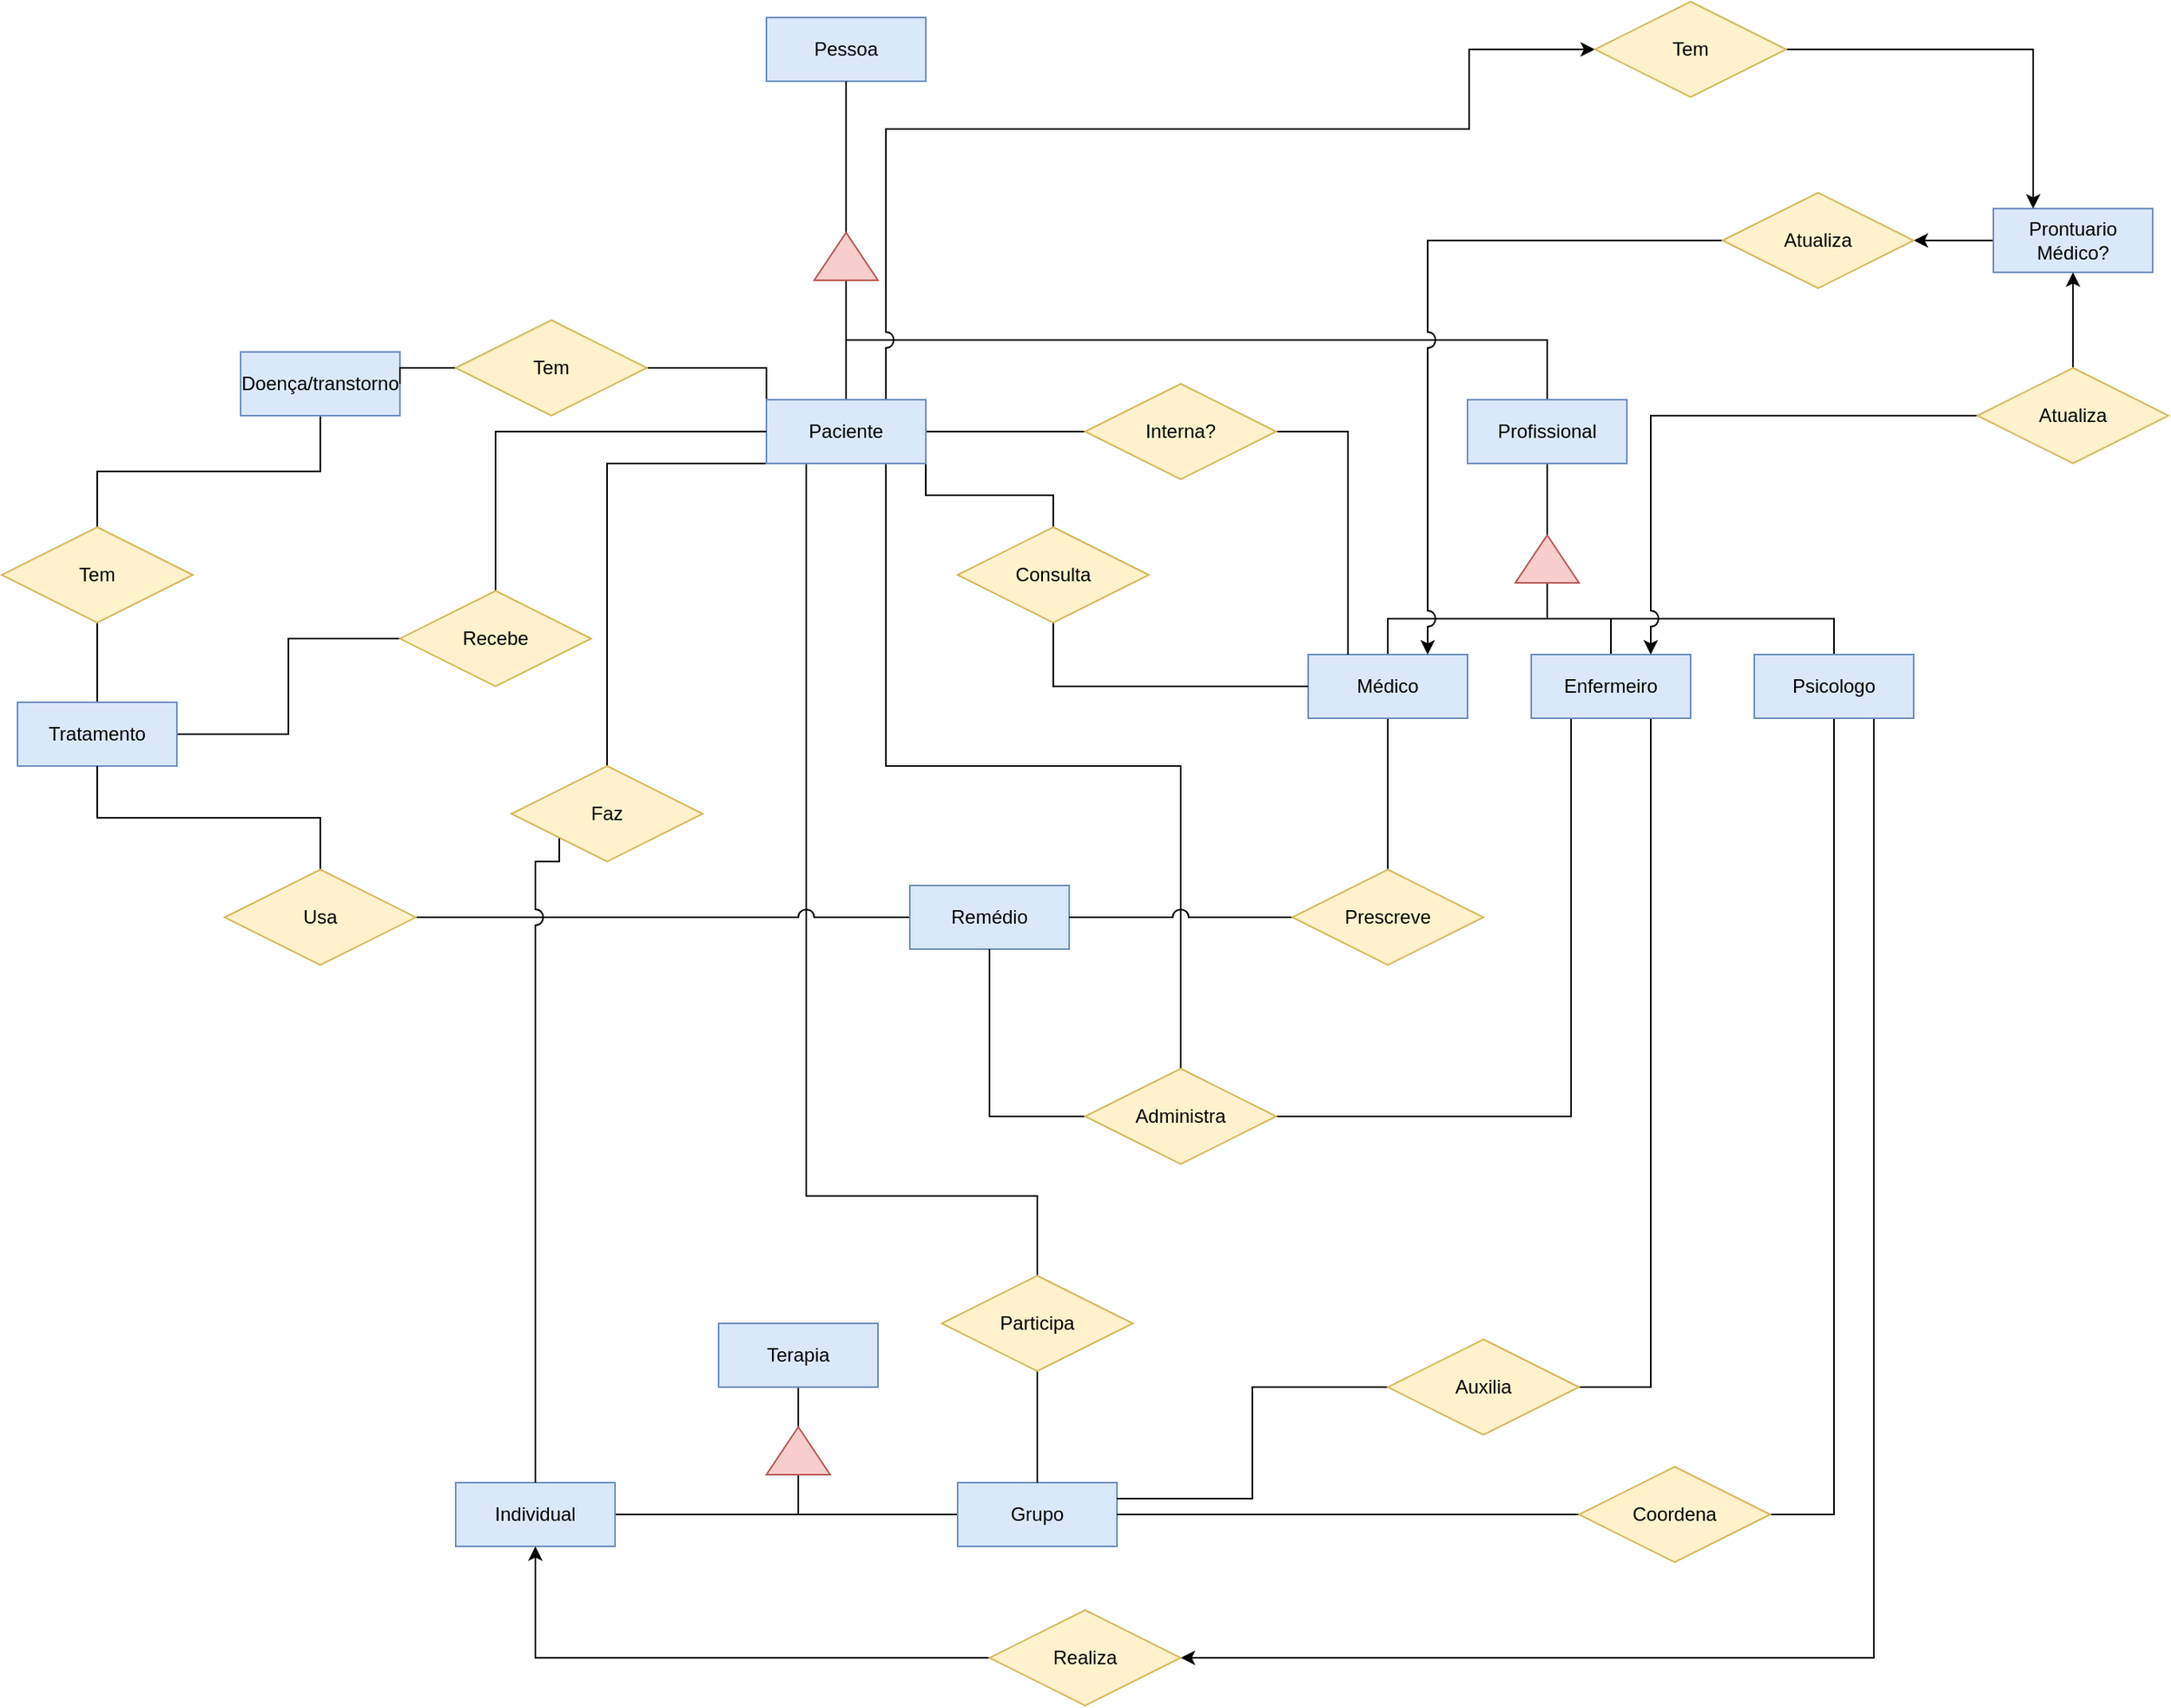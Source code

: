 <mxfile version="21.6.9" type="github">
  <diagram name="Página-1" id="hxpffWOmAhd4Fq2h1v_2">
    <mxGraphModel dx="2327" dy="820" grid="1" gridSize="10" guides="1" tooltips="1" connect="1" arrows="1" fold="1" page="1" pageScale="1" pageWidth="827" pageHeight="1169" math="0" shadow="0">
      <root>
        <mxCell id="0" />
        <mxCell id="1" parent="0" />
        <mxCell id="47JgMyX84QSmUCx375vm-1" value="Pessoa" style="whiteSpace=wrap;html=1;align=center;fillColor=#dae8fc;strokeColor=#6c8ebf;" parent="1" vertex="1">
          <mxGeometry x="160" y="40" width="100" height="40" as="geometry" />
        </mxCell>
        <mxCell id="47JgMyX84QSmUCx375vm-4" style="edgeStyle=orthogonalEdgeStyle;rounded=0;orthogonalLoop=1;jettySize=auto;html=1;exitX=1;exitY=0.5;exitDx=0;exitDy=0;entryX=0.5;entryY=1;entryDx=0;entryDy=0;endArrow=none;endFill=0;" parent="1" source="47JgMyX84QSmUCx375vm-3" target="47JgMyX84QSmUCx375vm-1" edge="1">
          <mxGeometry relative="1" as="geometry">
            <mxPoint x="210" y="185" as="sourcePoint" />
            <mxPoint x="210" y="90" as="targetPoint" />
          </mxGeometry>
        </mxCell>
        <mxCell id="47JgMyX84QSmUCx375vm-15" style="edgeStyle=orthogonalEdgeStyle;rounded=0;orthogonalLoop=1;jettySize=auto;html=1;exitX=0;exitY=0.5;exitDx=0;exitDy=0;endArrow=none;endFill=0;entryX=0.5;entryY=0;entryDx=0;entryDy=0;" parent="1" source="47JgMyX84QSmUCx375vm-3" target="47JgMyX84QSmUCx375vm-7" edge="1">
          <mxGeometry relative="1" as="geometry">
            <mxPoint x="210" y="215" as="sourcePoint" />
            <mxPoint x="210" y="290" as="targetPoint" />
          </mxGeometry>
        </mxCell>
        <mxCell id="47JgMyX84QSmUCx375vm-16" style="edgeStyle=orthogonalEdgeStyle;rounded=0;orthogonalLoop=1;jettySize=auto;html=1;exitX=0;exitY=0.5;exitDx=0;exitDy=0;entryX=0.5;entryY=0;entryDx=0;entryDy=0;endArrow=none;endFill=0;jumpStyle=arc;jumpSize=10;" parent="1" source="47JgMyX84QSmUCx375vm-3" target="47JgMyX84QSmUCx375vm-8" edge="1">
          <mxGeometry relative="1" as="geometry">
            <mxPoint x="210" y="215" as="sourcePoint" />
            <mxPoint x="650" y="290" as="targetPoint" />
          </mxGeometry>
        </mxCell>
        <mxCell id="47JgMyX84QSmUCx375vm-3" value="" style="triangle;whiteSpace=wrap;html=1;rotation=-90;fillColor=#f8cecc;strokeColor=#b85450;" parent="1" vertex="1">
          <mxGeometry x="195" y="170" width="30" height="40" as="geometry" />
        </mxCell>
        <mxCell id="47JgMyX84QSmUCx375vm-41" style="edgeStyle=orthogonalEdgeStyle;rounded=0;orthogonalLoop=1;jettySize=auto;html=1;exitX=1;exitY=1;exitDx=0;exitDy=0;entryX=0.5;entryY=0;entryDx=0;entryDy=0;endArrow=none;endFill=0;" parent="1" source="47JgMyX84QSmUCx375vm-7" target="47JgMyX84QSmUCx375vm-36" edge="1">
          <mxGeometry relative="1" as="geometry">
            <mxPoint x="260" y="330" as="sourcePoint" />
            <mxPoint x="340" y="370" as="targetPoint" />
          </mxGeometry>
        </mxCell>
        <mxCell id="47JgMyX84QSmUCx375vm-47" style="edgeStyle=orthogonalEdgeStyle;rounded=0;orthogonalLoop=1;jettySize=auto;html=1;exitX=1;exitY=0.5;exitDx=0;exitDy=0;entryX=0;entryY=0.5;entryDx=0;entryDy=0;endArrow=none;endFill=0;" parent="1" source="47JgMyX84QSmUCx375vm-7" target="47JgMyX84QSmUCx375vm-46" edge="1">
          <mxGeometry relative="1" as="geometry">
            <mxPoint x="260" y="289.5" as="sourcePoint" />
            <mxPoint x="360" y="289.5" as="targetPoint" />
          </mxGeometry>
        </mxCell>
        <mxCell id="47JgMyX84QSmUCx375vm-61" style="edgeStyle=orthogonalEdgeStyle;rounded=0;orthogonalLoop=1;jettySize=auto;html=1;exitX=0.75;exitY=1;exitDx=0;exitDy=0;entryX=0.5;entryY=0;entryDx=0;entryDy=0;endArrow=none;endFill=0;jumpStyle=arc;jumpSize=10;" parent="1" source="47JgMyX84QSmUCx375vm-7" edge="1" target="47JgMyX84QSmUCx375vm-57">
          <mxGeometry relative="1" as="geometry">
            <mxPoint x="235" y="330" as="sourcePoint" />
            <mxPoint x="420" y="710" as="targetPoint" />
          </mxGeometry>
        </mxCell>
        <mxCell id="47JgMyX84QSmUCx375vm-65" style="edgeStyle=orthogonalEdgeStyle;rounded=0;orthogonalLoop=1;jettySize=auto;html=1;entryX=1;entryY=0.5;entryDx=0;entryDy=0;endArrow=none;endFill=0;exitX=0;exitY=0;exitDx=0;exitDy=0;" parent="1" source="47JgMyX84QSmUCx375vm-7" target="47JgMyX84QSmUCx375vm-64" edge="1">
          <mxGeometry relative="1" as="geometry">
            <mxPoint x="140" y="300" as="sourcePoint" />
            <mxPoint x="90" y="300" as="targetPoint" />
            <Array as="points">
              <mxPoint x="160" y="260" />
            </Array>
          </mxGeometry>
        </mxCell>
        <mxCell id="47JgMyX84QSmUCx375vm-73" style="edgeStyle=orthogonalEdgeStyle;rounded=0;orthogonalLoop=1;jettySize=auto;html=1;exitX=0.25;exitY=1;exitDx=0;exitDy=0;entryX=0.5;entryY=0;entryDx=0;entryDy=0;endArrow=none;endFill=0;jumpStyle=arc;jumpSize=10;" parent="1" source="47JgMyX84QSmUCx375vm-7" target="47JgMyX84QSmUCx375vm-71" edge="1">
          <mxGeometry relative="1" as="geometry">
            <mxPoint x="210" y="330" as="sourcePoint" />
            <mxPoint x="330" y="840" as="targetPoint" />
            <Array as="points">
              <mxPoint x="185" y="780" />
              <mxPoint x="330" y="780" />
            </Array>
          </mxGeometry>
        </mxCell>
        <mxCell id="47JgMyX84QSmUCx375vm-80" style="edgeStyle=orthogonalEdgeStyle;rounded=0;orthogonalLoop=1;jettySize=auto;html=1;exitX=0;exitY=1;exitDx=0;exitDy=0;entryX=0.5;entryY=0;entryDx=0;entryDy=0;endArrow=none;endFill=0;" parent="1" source="47JgMyX84QSmUCx375vm-7" target="47JgMyX84QSmUCx375vm-79" edge="1">
          <mxGeometry relative="1" as="geometry">
            <mxPoint x="160" y="320" as="sourcePoint" />
            <mxPoint x="15" y="500" as="targetPoint" />
            <Array as="points">
              <mxPoint x="60" y="320" />
            </Array>
          </mxGeometry>
        </mxCell>
        <mxCell id="JaHXgR09Y_bf0I58OrZL-33" style="edgeStyle=orthogonalEdgeStyle;rounded=0;orthogonalLoop=1;jettySize=auto;html=1;exitX=0.75;exitY=0;exitDx=0;exitDy=0;entryX=0;entryY=0.5;entryDx=0;entryDy=0;jumpStyle=arc;jumpSize=10;" edge="1" parent="1" source="47JgMyX84QSmUCx375vm-7" target="JaHXgR09Y_bf0I58OrZL-34">
          <mxGeometry relative="1" as="geometry">
            <mxPoint x="600.0" y="50" as="targetPoint" />
            <Array as="points">
              <mxPoint x="235" y="110" />
              <mxPoint x="601" y="110" />
              <mxPoint x="601" y="60" />
            </Array>
          </mxGeometry>
        </mxCell>
        <mxCell id="47JgMyX84QSmUCx375vm-7" value="Paciente" style="whiteSpace=wrap;html=1;align=center;fillColor=#dae8fc;strokeColor=#6c8ebf;" parent="1" vertex="1">
          <mxGeometry x="160" y="280" width="100" height="40" as="geometry" />
        </mxCell>
        <mxCell id="47JgMyX84QSmUCx375vm-17" style="edgeStyle=orthogonalEdgeStyle;rounded=0;orthogonalLoop=1;jettySize=auto;html=1;exitX=0.5;exitY=1;exitDx=0;exitDy=0;entryX=1;entryY=0.5;entryDx=0;entryDy=0;endArrow=none;endFill=0;" parent="1" source="47JgMyX84QSmUCx375vm-8" target="47JgMyX84QSmUCx375vm-11" edge="1">
          <mxGeometry relative="1" as="geometry" />
        </mxCell>
        <mxCell id="47JgMyX84QSmUCx375vm-8" value="Profissional" style="whiteSpace=wrap;html=1;align=center;fillColor=#dae8fc;strokeColor=#6c8ebf;" parent="1" vertex="1">
          <mxGeometry x="600" y="280" width="100" height="40" as="geometry" />
        </mxCell>
        <mxCell id="47JgMyX84QSmUCx375vm-18" style="edgeStyle=orthogonalEdgeStyle;rounded=0;orthogonalLoop=1;jettySize=auto;html=1;exitX=0;exitY=0.5;exitDx=0;exitDy=0;endArrow=none;endFill=0;" parent="1" source="47JgMyX84QSmUCx375vm-11" target="47JgMyX84QSmUCx375vm-12" edge="1">
          <mxGeometry relative="1" as="geometry" />
        </mxCell>
        <mxCell id="47JgMyX84QSmUCx375vm-19" style="edgeStyle=orthogonalEdgeStyle;rounded=0;orthogonalLoop=1;jettySize=auto;html=1;exitX=0;exitY=0.5;exitDx=0;exitDy=0;entryX=0.5;entryY=0;entryDx=0;entryDy=0;endArrow=none;endFill=0;" parent="1" source="47JgMyX84QSmUCx375vm-11" target="47JgMyX84QSmUCx375vm-13" edge="1">
          <mxGeometry relative="1" as="geometry" />
        </mxCell>
        <mxCell id="47JgMyX84QSmUCx375vm-20" style="edgeStyle=orthogonalEdgeStyle;rounded=0;orthogonalLoop=1;jettySize=auto;html=1;exitX=0;exitY=0.5;exitDx=0;exitDy=0;entryX=0.5;entryY=0;entryDx=0;entryDy=0;endArrow=none;endFill=0;" parent="1" source="47JgMyX84QSmUCx375vm-11" target="47JgMyX84QSmUCx375vm-14" edge="1">
          <mxGeometry relative="1" as="geometry" />
        </mxCell>
        <mxCell id="47JgMyX84QSmUCx375vm-11" value="" style="triangle;whiteSpace=wrap;html=1;rotation=-90;fillColor=#f8cecc;strokeColor=#b85450;" parent="1" vertex="1">
          <mxGeometry x="635" y="360" width="30" height="40" as="geometry" />
        </mxCell>
        <mxCell id="47JgMyX84QSmUCx375vm-44" style="edgeStyle=orthogonalEdgeStyle;rounded=0;orthogonalLoop=1;jettySize=auto;html=1;exitX=0.5;exitY=1;exitDx=0;exitDy=0;endArrow=none;endFill=0;" parent="1" source="47JgMyX84QSmUCx375vm-12" target="47JgMyX84QSmUCx375vm-37" edge="1">
          <mxGeometry relative="1" as="geometry" />
        </mxCell>
        <mxCell id="47JgMyX84QSmUCx375vm-12" value="Médico" style="whiteSpace=wrap;html=1;align=center;fillColor=#dae8fc;strokeColor=#6c8ebf;" parent="1" vertex="1">
          <mxGeometry x="500" y="440" width="100" height="40" as="geometry" />
        </mxCell>
        <mxCell id="47JgMyX84QSmUCx375vm-58" style="edgeStyle=orthogonalEdgeStyle;rounded=0;orthogonalLoop=1;jettySize=auto;html=1;exitX=0.25;exitY=1;exitDx=0;exitDy=0;entryX=1;entryY=0.5;entryDx=0;entryDy=0;endArrow=none;endFill=0;" parent="1" source="47JgMyX84QSmUCx375vm-13" target="47JgMyX84QSmUCx375vm-57" edge="1">
          <mxGeometry relative="1" as="geometry" />
        </mxCell>
        <mxCell id="JaHXgR09Y_bf0I58OrZL-21" style="edgeStyle=orthogonalEdgeStyle;rounded=0;orthogonalLoop=1;jettySize=auto;html=1;exitX=0.75;exitY=1;exitDx=0;exitDy=0;entryX=1;entryY=0.5;entryDx=0;entryDy=0;endArrow=none;endFill=0;" edge="1" parent="1" source="47JgMyX84QSmUCx375vm-13" target="JaHXgR09Y_bf0I58OrZL-20">
          <mxGeometry relative="1" as="geometry" />
        </mxCell>
        <mxCell id="47JgMyX84QSmUCx375vm-13" value="Enfermeiro" style="whiteSpace=wrap;html=1;align=center;fillColor=#dae8fc;strokeColor=#6c8ebf;" parent="1" vertex="1">
          <mxGeometry x="640" y="440" width="100" height="40" as="geometry" />
        </mxCell>
        <mxCell id="47JgMyX84QSmUCx375vm-68" style="edgeStyle=orthogonalEdgeStyle;rounded=0;orthogonalLoop=1;jettySize=auto;html=1;exitX=0.5;exitY=1;exitDx=0;exitDy=0;entryX=1;entryY=0.5;entryDx=0;entryDy=0;endArrow=none;endFill=0;" parent="1" source="47JgMyX84QSmUCx375vm-14" target="47JgMyX84QSmUCx375vm-67" edge="1">
          <mxGeometry relative="1" as="geometry" />
        </mxCell>
        <mxCell id="JaHXgR09Y_bf0I58OrZL-15" style="edgeStyle=orthogonalEdgeStyle;rounded=0;orthogonalLoop=1;jettySize=auto;html=1;exitX=0.75;exitY=1;exitDx=0;exitDy=0;entryX=1;entryY=0.5;entryDx=0;entryDy=0;" edge="1" parent="1" source="47JgMyX84QSmUCx375vm-14" target="JaHXgR09Y_bf0I58OrZL-14">
          <mxGeometry relative="1" as="geometry" />
        </mxCell>
        <mxCell id="47JgMyX84QSmUCx375vm-14" value="Psicologo" style="whiteSpace=wrap;html=1;align=center;fillColor=#dae8fc;strokeColor=#6c8ebf;" parent="1" vertex="1">
          <mxGeometry x="780" y="440" width="100" height="40" as="geometry" />
        </mxCell>
        <mxCell id="JaHXgR09Y_bf0I58OrZL-9" style="edgeStyle=orthogonalEdgeStyle;rounded=0;orthogonalLoop=1;jettySize=auto;html=1;exitX=0;exitY=0.5;exitDx=0;exitDy=0;entryX=1;entryY=0.5;entryDx=0;entryDy=0;jumpStyle=arc;jumpSize=10;endArrow=none;endFill=0;" edge="1" parent="1" source="47JgMyX84QSmUCx375vm-22" target="JaHXgR09Y_bf0I58OrZL-7">
          <mxGeometry relative="1" as="geometry" />
        </mxCell>
        <mxCell id="47JgMyX84QSmUCx375vm-22" value="Remédio" style="whiteSpace=wrap;html=1;align=center;fillColor=#dae8fc;strokeColor=#6c8ebf;" parent="1" vertex="1">
          <mxGeometry x="250" y="585" width="100" height="40" as="geometry" />
        </mxCell>
        <mxCell id="JaHXgR09Y_bf0I58OrZL-5" style="edgeStyle=orthogonalEdgeStyle;rounded=0;orthogonalLoop=1;jettySize=auto;html=1;exitX=0.5;exitY=1;exitDx=0;exitDy=0;entryX=0.5;entryY=0;entryDx=0;entryDy=0;endArrow=none;endFill=0;" edge="1" parent="1" source="47JgMyX84QSmUCx375vm-23" target="JaHXgR09Y_bf0I58OrZL-4">
          <mxGeometry relative="1" as="geometry" />
        </mxCell>
        <mxCell id="47JgMyX84QSmUCx375vm-23" value="Doença/transtorno" style="whiteSpace=wrap;html=1;align=center;fillColor=#dae8fc;strokeColor=#6c8ebf;" parent="1" vertex="1">
          <mxGeometry x="-170" y="250" width="100" height="40" as="geometry" />
        </mxCell>
        <mxCell id="47JgMyX84QSmUCx375vm-76" style="edgeStyle=orthogonalEdgeStyle;rounded=0;orthogonalLoop=1;jettySize=auto;html=1;exitX=0.5;exitY=1;exitDx=0;exitDy=0;entryX=1;entryY=0.5;entryDx=0;entryDy=0;endArrow=none;endFill=0;" parent="1" source="47JgMyX84QSmUCx375vm-24" target="47JgMyX84QSmUCx375vm-26" edge="1">
          <mxGeometry relative="1" as="geometry" />
        </mxCell>
        <mxCell id="47JgMyX84QSmUCx375vm-24" value="Terapia" style="whiteSpace=wrap;html=1;align=center;fillColor=#dae8fc;strokeColor=#6c8ebf;" parent="1" vertex="1">
          <mxGeometry x="130" y="860" width="100" height="40" as="geometry" />
        </mxCell>
        <mxCell id="47JgMyX84QSmUCx375vm-77" style="edgeStyle=orthogonalEdgeStyle;rounded=0;orthogonalLoop=1;jettySize=auto;html=1;exitX=0;exitY=0.5;exitDx=0;exitDy=0;entryX=0;entryY=0.5;entryDx=0;entryDy=0;endArrow=none;endFill=0;" parent="1" source="47JgMyX84QSmUCx375vm-26" target="47JgMyX84QSmUCx375vm-30" edge="1">
          <mxGeometry relative="1" as="geometry" />
        </mxCell>
        <mxCell id="47JgMyX84QSmUCx375vm-78" style="edgeStyle=orthogonalEdgeStyle;rounded=0;orthogonalLoop=1;jettySize=auto;html=1;exitX=0;exitY=0.5;exitDx=0;exitDy=0;entryX=1;entryY=0.5;entryDx=0;entryDy=0;endArrow=none;endFill=0;" parent="1" source="47JgMyX84QSmUCx375vm-26" target="47JgMyX84QSmUCx375vm-28" edge="1">
          <mxGeometry relative="1" as="geometry" />
        </mxCell>
        <mxCell id="47JgMyX84QSmUCx375vm-26" value="" style="triangle;whiteSpace=wrap;html=1;rotation=-90;fillColor=#f8cecc;strokeColor=#b85450;" parent="1" vertex="1">
          <mxGeometry x="165" y="920" width="30" height="40" as="geometry" />
        </mxCell>
        <mxCell id="47JgMyX84QSmUCx375vm-28" value="Individual" style="whiteSpace=wrap;html=1;align=center;fillColor=#dae8fc;strokeColor=#6c8ebf;" parent="1" vertex="1">
          <mxGeometry x="-35" y="960" width="100" height="40" as="geometry" />
        </mxCell>
        <mxCell id="47JgMyX84QSmUCx375vm-30" value="Grupo" style="whiteSpace=wrap;html=1;align=center;fillColor=#dae8fc;strokeColor=#6c8ebf;" parent="1" vertex="1">
          <mxGeometry x="280" y="960" width="100" height="40" as="geometry" />
        </mxCell>
        <mxCell id="47JgMyX84QSmUCx375vm-42" style="edgeStyle=orthogonalEdgeStyle;rounded=0;orthogonalLoop=1;jettySize=auto;html=1;exitX=0.5;exitY=1;exitDx=0;exitDy=0;entryX=0;entryY=0.5;entryDx=0;entryDy=0;endArrow=none;endFill=0;" parent="1" source="47JgMyX84QSmUCx375vm-36" target="47JgMyX84QSmUCx375vm-12" edge="1">
          <mxGeometry relative="1" as="geometry">
            <mxPoint x="340" y="430" as="sourcePoint" />
            <mxPoint x="500" y="470" as="targetPoint" />
          </mxGeometry>
        </mxCell>
        <mxCell id="47JgMyX84QSmUCx375vm-36" value="Consulta" style="shape=rhombus;perimeter=rhombusPerimeter;whiteSpace=wrap;html=1;align=center;fillColor=#fff2cc;strokeColor=#d6b656;" parent="1" vertex="1">
          <mxGeometry x="280" y="360" width="120" height="60" as="geometry" />
        </mxCell>
        <mxCell id="47JgMyX84QSmUCx375vm-45" style="edgeStyle=orthogonalEdgeStyle;rounded=0;orthogonalLoop=1;jettySize=auto;html=1;exitX=0;exitY=0.5;exitDx=0;exitDy=0;entryX=1;entryY=0.5;entryDx=0;entryDy=0;jumpStyle=arc;endArrow=none;endFill=0;jumpSize=10;" parent="1" source="47JgMyX84QSmUCx375vm-37" target="47JgMyX84QSmUCx375vm-22" edge="1">
          <mxGeometry relative="1" as="geometry">
            <mxPoint x="490" y="615" as="sourcePoint" />
            <mxPoint x="185" y="615" as="targetPoint" />
          </mxGeometry>
        </mxCell>
        <mxCell id="47JgMyX84QSmUCx375vm-37" value="Prescreve" style="shape=rhombus;perimeter=rhombusPerimeter;whiteSpace=wrap;html=1;align=center;fillColor=#fff2cc;strokeColor=#d6b656;" parent="1" vertex="1">
          <mxGeometry x="490" y="575" width="120" height="60" as="geometry" />
        </mxCell>
        <mxCell id="47JgMyX84QSmUCx375vm-50" style="edgeStyle=orthogonalEdgeStyle;rounded=0;orthogonalLoop=1;jettySize=auto;html=1;exitX=1;exitY=0.5;exitDx=0;exitDy=0;entryX=0.25;entryY=0;entryDx=0;entryDy=0;endArrow=none;endFill=0;" parent="1" source="47JgMyX84QSmUCx375vm-46" target="47JgMyX84QSmUCx375vm-12" edge="1">
          <mxGeometry relative="1" as="geometry">
            <mxPoint x="420" y="340" as="sourcePoint" />
            <mxPoint x="525" y="450" as="targetPoint" />
          </mxGeometry>
        </mxCell>
        <mxCell id="47JgMyX84QSmUCx375vm-46" value="Interna?" style="shape=rhombus;perimeter=rhombusPerimeter;whiteSpace=wrap;html=1;align=center;fillColor=#fff2cc;strokeColor=#d6b656;" parent="1" vertex="1">
          <mxGeometry x="360" y="270" width="120" height="60" as="geometry" />
        </mxCell>
        <mxCell id="47JgMyX84QSmUCx375vm-59" style="edgeStyle=orthogonalEdgeStyle;rounded=0;orthogonalLoop=1;jettySize=auto;html=1;exitX=0;exitY=0.5;exitDx=0;exitDy=0;entryX=0.5;entryY=1;entryDx=0;entryDy=0;endArrow=none;endFill=0;" parent="1" source="47JgMyX84QSmUCx375vm-57" target="47JgMyX84QSmUCx375vm-22" edge="1">
          <mxGeometry relative="1" as="geometry" />
        </mxCell>
        <mxCell id="47JgMyX84QSmUCx375vm-57" value="Administra" style="shape=rhombus;perimeter=rhombusPerimeter;whiteSpace=wrap;html=1;align=center;fillColor=#fff2cc;strokeColor=#d6b656;" parent="1" vertex="1">
          <mxGeometry x="360" y="700" width="120" height="60" as="geometry" />
        </mxCell>
        <mxCell id="47JgMyX84QSmUCx375vm-66" style="edgeStyle=orthogonalEdgeStyle;rounded=0;orthogonalLoop=1;jettySize=auto;html=1;exitX=0;exitY=0.5;exitDx=0;exitDy=0;entryX=1;entryY=0.5;entryDx=0;entryDy=0;endArrow=none;endFill=0;" parent="1" source="47JgMyX84QSmUCx375vm-64" target="47JgMyX84QSmUCx375vm-23" edge="1">
          <mxGeometry relative="1" as="geometry">
            <mxPoint x="-30" y="300" as="sourcePoint" />
            <mxPoint x="-70" y="300" as="targetPoint" />
          </mxGeometry>
        </mxCell>
        <mxCell id="47JgMyX84QSmUCx375vm-64" value="Tem" style="shape=rhombus;perimeter=rhombusPerimeter;whiteSpace=wrap;html=1;align=center;fillColor=#fff2cc;strokeColor=#d6b656;" parent="1" vertex="1">
          <mxGeometry x="-35" y="230" width="120" height="60" as="geometry" />
        </mxCell>
        <mxCell id="47JgMyX84QSmUCx375vm-69" style="edgeStyle=orthogonalEdgeStyle;rounded=0;orthogonalLoop=1;jettySize=auto;html=1;exitX=0;exitY=0.5;exitDx=0;exitDy=0;entryX=1;entryY=0.5;entryDx=0;entryDy=0;endArrow=none;endFill=0;" parent="1" source="47JgMyX84QSmUCx375vm-67" target="47JgMyX84QSmUCx375vm-30" edge="1">
          <mxGeometry relative="1" as="geometry" />
        </mxCell>
        <mxCell id="47JgMyX84QSmUCx375vm-67" value="Coordena" style="shape=rhombus;perimeter=rhombusPerimeter;whiteSpace=wrap;html=1;align=center;fillColor=#fff2cc;strokeColor=#d6b656;" parent="1" vertex="1">
          <mxGeometry x="670" y="950" width="120" height="60" as="geometry" />
        </mxCell>
        <mxCell id="47JgMyX84QSmUCx375vm-75" style="edgeStyle=orthogonalEdgeStyle;rounded=0;orthogonalLoop=1;jettySize=auto;html=1;exitX=0.5;exitY=1;exitDx=0;exitDy=0;entryX=0.5;entryY=0;entryDx=0;entryDy=0;endArrow=none;endFill=0;" parent="1" source="47JgMyX84QSmUCx375vm-71" target="47JgMyX84QSmUCx375vm-30" edge="1">
          <mxGeometry relative="1" as="geometry" />
        </mxCell>
        <mxCell id="47JgMyX84QSmUCx375vm-71" value="Participa" style="shape=rhombus;perimeter=rhombusPerimeter;whiteSpace=wrap;html=1;align=center;fillColor=#fff2cc;strokeColor=#d6b656;" parent="1" vertex="1">
          <mxGeometry x="270" y="830" width="120" height="60" as="geometry" />
        </mxCell>
        <mxCell id="47JgMyX84QSmUCx375vm-81" style="edgeStyle=orthogonalEdgeStyle;rounded=0;orthogonalLoop=1;jettySize=auto;html=1;exitX=0;exitY=1;exitDx=0;exitDy=0;jumpStyle=arc;endArrow=none;endFill=0;entryX=0.5;entryY=0;entryDx=0;entryDy=0;jumpSize=10;" parent="1" source="47JgMyX84QSmUCx375vm-79" target="47JgMyX84QSmUCx375vm-28" edge="1">
          <mxGeometry relative="1" as="geometry">
            <mxPoint x="15" y="560" as="sourcePoint" />
            <mxPoint x="50" y="910" as="targetPoint" />
            <Array as="points">
              <mxPoint x="30" y="570" />
              <mxPoint x="15" y="570" />
            </Array>
          </mxGeometry>
        </mxCell>
        <mxCell id="47JgMyX84QSmUCx375vm-79" value="Faz" style="shape=rhombus;perimeter=rhombusPerimeter;whiteSpace=wrap;html=1;align=center;fillColor=#fff2cc;strokeColor=#d6b656;" parent="1" vertex="1">
          <mxGeometry y="510" width="120" height="60" as="geometry" />
        </mxCell>
        <mxCell id="JaHXgR09Y_bf0I58OrZL-6" style="edgeStyle=orthogonalEdgeStyle;rounded=0;orthogonalLoop=1;jettySize=auto;html=1;exitX=0.5;exitY=0;exitDx=0;exitDy=0;entryX=0.5;entryY=1;entryDx=0;entryDy=0;endArrow=none;endFill=0;" edge="1" parent="1" source="JaHXgR09Y_bf0I58OrZL-3" target="JaHXgR09Y_bf0I58OrZL-4">
          <mxGeometry relative="1" as="geometry" />
        </mxCell>
        <mxCell id="JaHXgR09Y_bf0I58OrZL-11" style="edgeStyle=orthogonalEdgeStyle;rounded=0;orthogonalLoop=1;jettySize=auto;html=1;exitX=1;exitY=0.5;exitDx=0;exitDy=0;entryX=0;entryY=0.5;entryDx=0;entryDy=0;endArrow=none;endFill=0;" edge="1" parent="1" source="JaHXgR09Y_bf0I58OrZL-3" target="JaHXgR09Y_bf0I58OrZL-10">
          <mxGeometry relative="1" as="geometry" />
        </mxCell>
        <mxCell id="JaHXgR09Y_bf0I58OrZL-3" value="Tratamento" style="whiteSpace=wrap;html=1;align=center;fillColor=#dae8fc;strokeColor=#6c8ebf;" vertex="1" parent="1">
          <mxGeometry x="-310" y="470" width="100" height="40" as="geometry" />
        </mxCell>
        <mxCell id="JaHXgR09Y_bf0I58OrZL-4" value="Tem" style="shape=rhombus;perimeter=rhombusPerimeter;whiteSpace=wrap;html=1;align=center;fillColor=#fff2cc;strokeColor=#d6b656;" vertex="1" parent="1">
          <mxGeometry x="-320" y="360" width="120" height="60" as="geometry" />
        </mxCell>
        <mxCell id="JaHXgR09Y_bf0I58OrZL-8" style="edgeStyle=orthogonalEdgeStyle;rounded=0;orthogonalLoop=1;jettySize=auto;html=1;exitX=0.5;exitY=0;exitDx=0;exitDy=0;entryX=0.5;entryY=1;entryDx=0;entryDy=0;endArrow=none;endFill=0;" edge="1" parent="1" source="JaHXgR09Y_bf0I58OrZL-7" target="JaHXgR09Y_bf0I58OrZL-3">
          <mxGeometry relative="1" as="geometry" />
        </mxCell>
        <mxCell id="JaHXgR09Y_bf0I58OrZL-7" value="Usa" style="shape=rhombus;perimeter=rhombusPerimeter;whiteSpace=wrap;html=1;align=center;fillColor=#fff2cc;strokeColor=#d6b656;" vertex="1" parent="1">
          <mxGeometry x="-180" y="575" width="120" height="60" as="geometry" />
        </mxCell>
        <mxCell id="JaHXgR09Y_bf0I58OrZL-12" style="edgeStyle=orthogonalEdgeStyle;rounded=0;orthogonalLoop=1;jettySize=auto;html=1;exitX=0.5;exitY=0;exitDx=0;exitDy=0;entryX=0;entryY=0.5;entryDx=0;entryDy=0;endArrow=none;endFill=0;" edge="1" parent="1" source="JaHXgR09Y_bf0I58OrZL-10" target="47JgMyX84QSmUCx375vm-7">
          <mxGeometry relative="1" as="geometry" />
        </mxCell>
        <mxCell id="JaHXgR09Y_bf0I58OrZL-10" value="Recebe" style="shape=rhombus;perimeter=rhombusPerimeter;whiteSpace=wrap;html=1;align=center;fillColor=#fff2cc;strokeColor=#d6b656;" vertex="1" parent="1">
          <mxGeometry x="-70" y="400" width="120" height="60" as="geometry" />
        </mxCell>
        <mxCell id="JaHXgR09Y_bf0I58OrZL-16" style="edgeStyle=orthogonalEdgeStyle;rounded=0;orthogonalLoop=1;jettySize=auto;html=1;exitX=0;exitY=0.5;exitDx=0;exitDy=0;entryX=0.5;entryY=1;entryDx=0;entryDy=0;" edge="1" parent="1" source="JaHXgR09Y_bf0I58OrZL-14" target="47JgMyX84QSmUCx375vm-28">
          <mxGeometry relative="1" as="geometry" />
        </mxCell>
        <mxCell id="JaHXgR09Y_bf0I58OrZL-14" value="Realiza" style="shape=rhombus;perimeter=rhombusPerimeter;whiteSpace=wrap;html=1;align=center;fillColor=#fff2cc;strokeColor=#d6b656;" vertex="1" parent="1">
          <mxGeometry x="300" y="1040" width="120" height="60" as="geometry" />
        </mxCell>
        <mxCell id="JaHXgR09Y_bf0I58OrZL-22" style="edgeStyle=orthogonalEdgeStyle;rounded=0;orthogonalLoop=1;jettySize=auto;html=1;exitX=0;exitY=0.5;exitDx=0;exitDy=0;entryX=1;entryY=0.25;entryDx=0;entryDy=0;endArrow=none;endFill=0;" edge="1" parent="1" source="JaHXgR09Y_bf0I58OrZL-20" target="47JgMyX84QSmUCx375vm-30">
          <mxGeometry relative="1" as="geometry" />
        </mxCell>
        <mxCell id="JaHXgR09Y_bf0I58OrZL-20" value="Auxilia" style="shape=rhombus;perimeter=rhombusPerimeter;whiteSpace=wrap;html=1;align=center;fillColor=#fff2cc;strokeColor=#d6b656;" vertex="1" parent="1">
          <mxGeometry x="550" y="870" width="120" height="60" as="geometry" />
        </mxCell>
        <mxCell id="JaHXgR09Y_bf0I58OrZL-28" style="edgeStyle=orthogonalEdgeStyle;rounded=0;orthogonalLoop=1;jettySize=auto;html=1;exitX=0;exitY=0.5;exitDx=0;exitDy=0;entryX=1;entryY=0.5;entryDx=0;entryDy=0;" edge="1" parent="1" source="JaHXgR09Y_bf0I58OrZL-23" target="JaHXgR09Y_bf0I58OrZL-26">
          <mxGeometry relative="1" as="geometry" />
        </mxCell>
        <mxCell id="JaHXgR09Y_bf0I58OrZL-23" value="Prontuario&lt;br&gt;Médico?" style="whiteSpace=wrap;html=1;align=center;fillColor=#dae8fc;strokeColor=#6c8ebf;" vertex="1" parent="1">
          <mxGeometry x="930" y="160" width="100" height="40" as="geometry" />
        </mxCell>
        <mxCell id="JaHXgR09Y_bf0I58OrZL-29" style="edgeStyle=orthogonalEdgeStyle;rounded=0;orthogonalLoop=1;jettySize=auto;html=1;exitX=0;exitY=0.5;exitDx=0;exitDy=0;entryX=0.75;entryY=0;entryDx=0;entryDy=0;jumpStyle=arc;jumpSize=10;" edge="1" parent="1" source="JaHXgR09Y_bf0I58OrZL-26" target="47JgMyX84QSmUCx375vm-12">
          <mxGeometry relative="1" as="geometry" />
        </mxCell>
        <mxCell id="JaHXgR09Y_bf0I58OrZL-26" value="Atualiza" style="shape=rhombus;perimeter=rhombusPerimeter;whiteSpace=wrap;html=1;align=center;fillColor=#fff2cc;strokeColor=#d6b656;" vertex="1" parent="1">
          <mxGeometry x="760" y="150" width="120" height="60" as="geometry" />
        </mxCell>
        <mxCell id="JaHXgR09Y_bf0I58OrZL-31" style="edgeStyle=orthogonalEdgeStyle;rounded=0;orthogonalLoop=1;jettySize=auto;html=1;exitX=0.5;exitY=0;exitDx=0;exitDy=0;entryX=0.5;entryY=1;entryDx=0;entryDy=0;" edge="1" parent="1" source="JaHXgR09Y_bf0I58OrZL-30" target="JaHXgR09Y_bf0I58OrZL-23">
          <mxGeometry relative="1" as="geometry" />
        </mxCell>
        <mxCell id="JaHXgR09Y_bf0I58OrZL-32" style="edgeStyle=orthogonalEdgeStyle;rounded=0;orthogonalLoop=1;jettySize=auto;html=1;exitX=0;exitY=0.5;exitDx=0;exitDy=0;entryX=0.75;entryY=0;entryDx=0;entryDy=0;jumpStyle=arc;jumpSize=10;" edge="1" parent="1" source="JaHXgR09Y_bf0I58OrZL-30" target="47JgMyX84QSmUCx375vm-13">
          <mxGeometry relative="1" as="geometry" />
        </mxCell>
        <mxCell id="JaHXgR09Y_bf0I58OrZL-30" value="Atualiza" style="shape=rhombus;perimeter=rhombusPerimeter;whiteSpace=wrap;html=1;align=center;fillColor=#fff2cc;strokeColor=#d6b656;" vertex="1" parent="1">
          <mxGeometry x="920" y="260" width="120" height="60" as="geometry" />
        </mxCell>
        <mxCell id="JaHXgR09Y_bf0I58OrZL-35" style="edgeStyle=orthogonalEdgeStyle;rounded=0;orthogonalLoop=1;jettySize=auto;html=1;exitX=1;exitY=0.5;exitDx=0;exitDy=0;entryX=0.25;entryY=0;entryDx=0;entryDy=0;" edge="1" parent="1" source="JaHXgR09Y_bf0I58OrZL-34" target="JaHXgR09Y_bf0I58OrZL-23">
          <mxGeometry relative="1" as="geometry" />
        </mxCell>
        <mxCell id="JaHXgR09Y_bf0I58OrZL-34" value="Tem" style="shape=rhombus;perimeter=rhombusPerimeter;whiteSpace=wrap;html=1;align=center;fillColor=#fff2cc;strokeColor=#d6b656;" vertex="1" parent="1">
          <mxGeometry x="680" y="30" width="120" height="60" as="geometry" />
        </mxCell>
      </root>
    </mxGraphModel>
  </diagram>
</mxfile>
